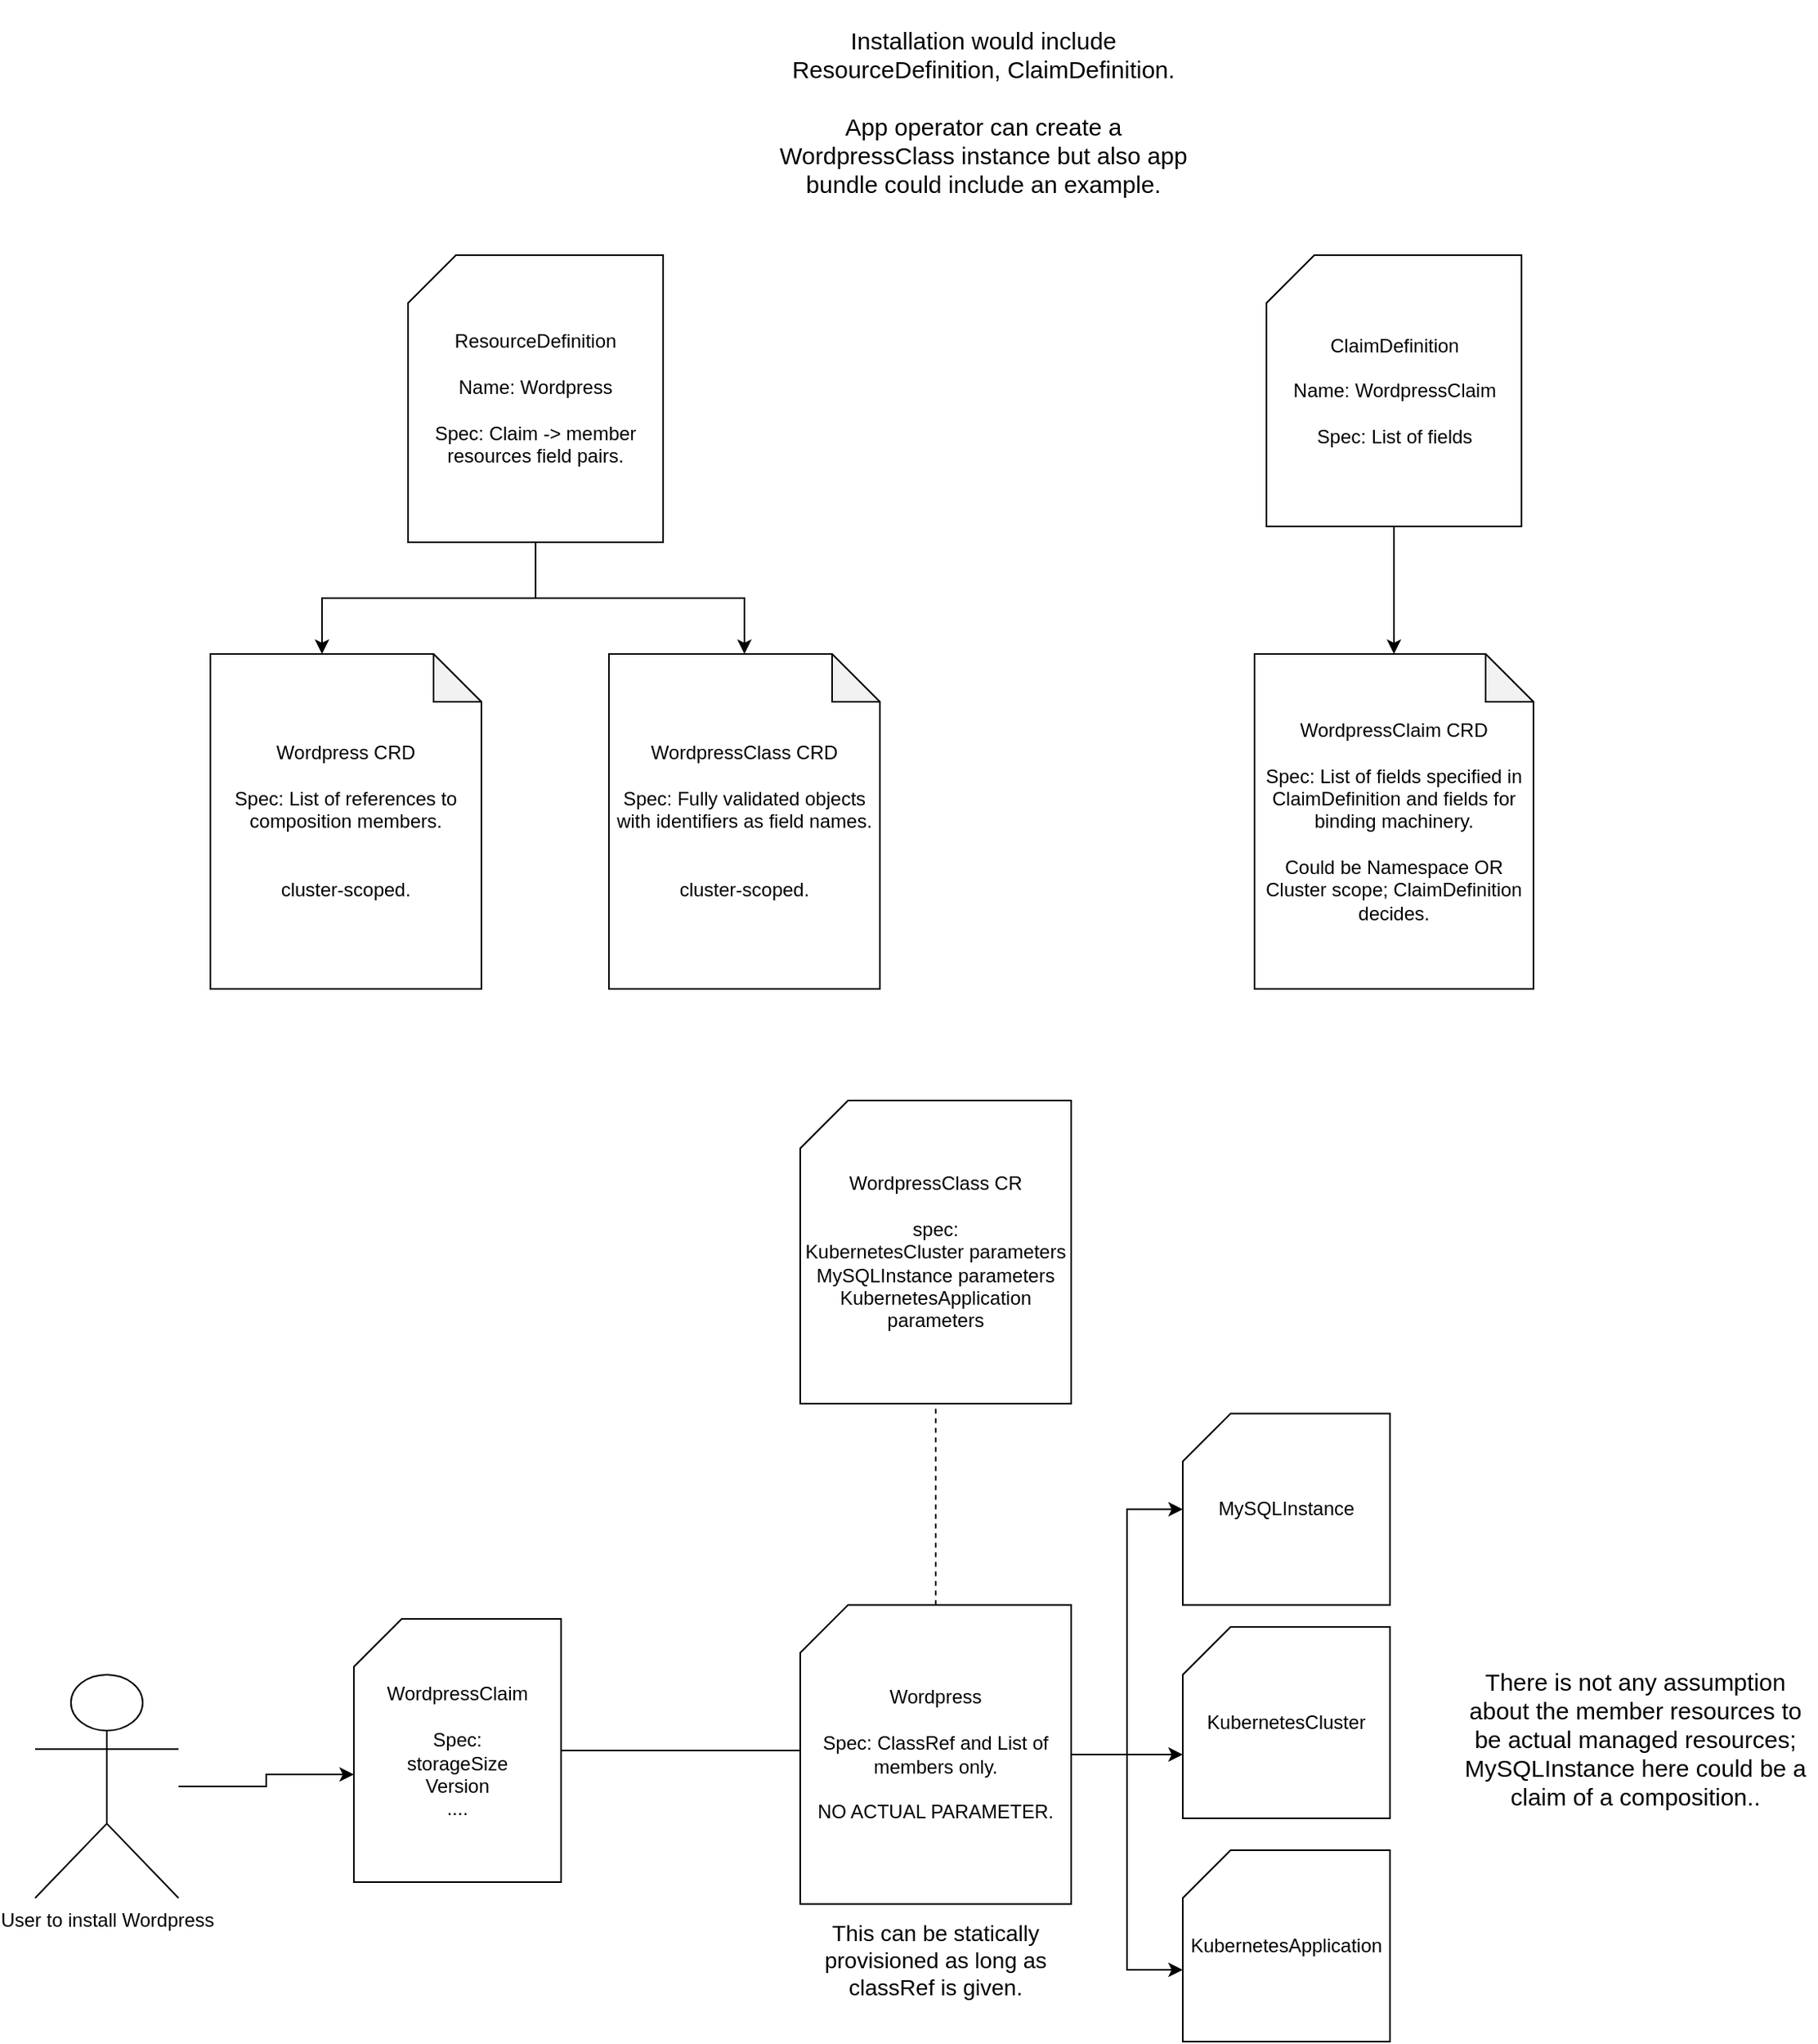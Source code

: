 <mxfile version="12.8.2" type="device"><diagram id="6erE9DaUTJslh1cGpKnX" name="Page-1"><mxGraphModel dx="1694" dy="2145" grid="1" gridSize="10" guides="1" tooltips="1" connect="1" arrows="1" fold="1" page="1" pageScale="1" pageWidth="827" pageHeight="1169" math="0" shadow="0"><root><mxCell id="0"/><mxCell id="1" parent="0"/><mxCell id="BPIbMWEfxbOh4vet3e8q-2" style="edgeStyle=orthogonalEdgeStyle;rounded=0;orthogonalLoop=1;jettySize=auto;html=1;" edge="1" parent="1" source="BPIbMWEfxbOh4vet3e8q-4" target="BPIbMWEfxbOh4vet3e8q-8"><mxGeometry relative="1" as="geometry"/></mxCell><mxCell id="BPIbMWEfxbOh4vet3e8q-3" style="edgeStyle=orthogonalEdgeStyle;rounded=0;orthogonalLoop=1;jettySize=auto;html=1;entryX=0;entryY=0;entryDx=70;entryDy=0;entryPerimeter=0;" edge="1" parent="1" source="BPIbMWEfxbOh4vet3e8q-4" target="BPIbMWEfxbOh4vet3e8q-7"><mxGeometry relative="1" as="geometry"/></mxCell><mxCell id="BPIbMWEfxbOh4vet3e8q-4" value="&lt;div&gt;ResourceDefinition&lt;/div&gt;&lt;div&gt;&lt;br&gt;&lt;/div&gt;&lt;div&gt;Name: Wordpress&lt;/div&gt;&lt;div&gt;&lt;br&gt;&lt;/div&gt;&lt;div&gt;Spec: Claim -&amp;gt; member resources field pairs.&lt;br&gt;&lt;/div&gt;" style="shape=card;whiteSpace=wrap;html=1;" vertex="1" parent="1"><mxGeometry x="264" y="-30" width="160" height="180" as="geometry"/></mxCell><mxCell id="BPIbMWEfxbOh4vet3e8q-5" style="edgeStyle=orthogonalEdgeStyle;rounded=0;orthogonalLoop=1;jettySize=auto;html=1;" edge="1" parent="1" source="BPIbMWEfxbOh4vet3e8q-6" target="BPIbMWEfxbOh4vet3e8q-9"><mxGeometry relative="1" as="geometry"/></mxCell><mxCell id="BPIbMWEfxbOh4vet3e8q-6" value="&lt;div&gt;ClaimDefinition&lt;/div&gt;&lt;div&gt;&lt;br&gt;&lt;/div&gt;&lt;div&gt;Name: WordpressClaim&lt;/div&gt;&lt;div&gt;&lt;br&gt;&lt;/div&gt;&lt;div&gt;Spec: List of fields&lt;br&gt;&lt;/div&gt;" style="shape=card;whiteSpace=wrap;html=1;" vertex="1" parent="1"><mxGeometry x="802.5" y="-30" width="160" height="170" as="geometry"/></mxCell><mxCell id="BPIbMWEfxbOh4vet3e8q-7" value="&lt;div&gt;Wordpress CRD&lt;/div&gt;&lt;div&gt;&lt;br&gt;&lt;/div&gt;&lt;div&gt;Spec: List of references to composition members.&lt;/div&gt;&lt;div&gt;&lt;br&gt;&lt;/div&gt;&lt;div&gt;&lt;br&gt;&lt;/div&gt;&lt;div&gt;cluster-scoped.&lt;br&gt;&lt;/div&gt;" style="shape=note;whiteSpace=wrap;html=1;backgroundOutline=1;darkOpacity=0.05;" vertex="1" parent="1"><mxGeometry x="140" y="220" width="170" height="210" as="geometry"/></mxCell><mxCell id="BPIbMWEfxbOh4vet3e8q-8" value="&lt;div&gt;WordpressClass CRD&lt;/div&gt;&lt;div&gt;&lt;br&gt;&lt;/div&gt;&lt;div&gt;Spec: Fully validated objects with identifiers as field names.&lt;br&gt;&lt;/div&gt;&lt;div&gt;&lt;br&gt;&lt;/div&gt;&lt;div&gt;&lt;br&gt;&lt;/div&gt;&lt;div&gt;cluster-scoped.&lt;br&gt;&lt;/div&gt;" style="shape=note;whiteSpace=wrap;html=1;backgroundOutline=1;darkOpacity=0.05;" vertex="1" parent="1"><mxGeometry x="390" y="220" width="170" height="210" as="geometry"/></mxCell><mxCell id="BPIbMWEfxbOh4vet3e8q-9" value="&lt;div&gt;WordpressClaim CRD&lt;/div&gt;&lt;div&gt;&lt;br&gt;&lt;/div&gt;&lt;div&gt;Spec: List of fields specified in ClaimDefinition and fields for binding machinery.&lt;/div&gt;&lt;div&gt;&lt;br&gt;&lt;/div&gt;&lt;div&gt;Could be Namespace OR Cluster scope; ClaimDefinition decides.&lt;br&gt;&lt;/div&gt;" style="shape=note;whiteSpace=wrap;html=1;backgroundOutline=1;darkOpacity=0.05;" vertex="1" parent="1"><mxGeometry x="795" y="220" width="175" height="210" as="geometry"/></mxCell><mxCell id="BPIbMWEfxbOh4vet3e8q-30" style="edgeStyle=orthogonalEdgeStyle;rounded=0;orthogonalLoop=1;jettySize=auto;html=1;entryX=0;entryY=0;entryDx=0;entryDy=97.5;entryPerimeter=0;" edge="1" parent="1" source="BPIbMWEfxbOh4vet3e8q-10" target="BPIbMWEfxbOh4vet3e8q-14"><mxGeometry relative="1" as="geometry"/></mxCell><mxCell id="BPIbMWEfxbOh4vet3e8q-10" value="User to install Wordpress" style="shape=umlActor;verticalLabelPosition=bottom;labelBackgroundColor=#ffffff;verticalAlign=top;html=1;outlineConnect=0;" vertex="1" parent="1"><mxGeometry x="30" y="860" width="90" height="140" as="geometry"/></mxCell><mxCell id="BPIbMWEfxbOh4vet3e8q-13" style="edgeStyle=orthogonalEdgeStyle;rounded=0;orthogonalLoop=1;jettySize=auto;html=1;entryX=0.059;entryY=0.487;entryDx=0;entryDy=0;entryPerimeter=0;" edge="1" parent="1" source="BPIbMWEfxbOh4vet3e8q-14" target="BPIbMWEfxbOh4vet3e8q-18"><mxGeometry relative="1" as="geometry"/></mxCell><mxCell id="BPIbMWEfxbOh4vet3e8q-14" value="&lt;div&gt;WordpressClaim&lt;/div&gt;&lt;div&gt;&lt;br&gt;&lt;/div&gt;&lt;div&gt;Spec:&lt;/div&gt;&lt;div&gt;storageSize&lt;/div&gt;&lt;div&gt;Version&lt;/div&gt;&lt;div&gt;....&lt;br&gt;&lt;/div&gt;" style="shape=card;whiteSpace=wrap;html=1;" vertex="1" parent="1"><mxGeometry x="230" y="825" width="130" height="165" as="geometry"/></mxCell><mxCell id="BPIbMWEfxbOh4vet3e8q-15" style="edgeStyle=orthogonalEdgeStyle;rounded=0;orthogonalLoop=1;jettySize=auto;html=1;" edge="1" parent="1" source="BPIbMWEfxbOh4vet3e8q-18" target="BPIbMWEfxbOh4vet3e8q-21"><mxGeometry relative="1" as="geometry"/></mxCell><mxCell id="BPIbMWEfxbOh4vet3e8q-16" style="edgeStyle=orthogonalEdgeStyle;rounded=0;orthogonalLoop=1;jettySize=auto;html=1;entryX=0;entryY=0;entryDx=0;entryDy=80;entryPerimeter=0;" edge="1" parent="1" source="BPIbMWEfxbOh4vet3e8q-18" target="BPIbMWEfxbOh4vet3e8q-20"><mxGeometry relative="1" as="geometry"/></mxCell><mxCell id="BPIbMWEfxbOh4vet3e8q-17" style="edgeStyle=orthogonalEdgeStyle;rounded=0;orthogonalLoop=1;jettySize=auto;html=1;entryX=0;entryY=0;entryDx=0;entryDy=75;entryPerimeter=0;" edge="1" parent="1" source="BPIbMWEfxbOh4vet3e8q-18" target="BPIbMWEfxbOh4vet3e8q-19"><mxGeometry relative="1" as="geometry"/></mxCell><mxCell id="BPIbMWEfxbOh4vet3e8q-18" value="&lt;div&gt;Wordpress&lt;/div&gt;&lt;div&gt;&lt;br&gt;&lt;/div&gt;&lt;div&gt;Spec: ClassRef and List of members only.&lt;/div&gt;&lt;div&gt;&lt;br&gt;&lt;/div&gt;&lt;div&gt;NO ACTUAL PARAMETER.&lt;br&gt;&lt;/div&gt;" style="shape=card;whiteSpace=wrap;html=1;" vertex="1" parent="1"><mxGeometry x="510" y="816.25" width="170" height="187.5" as="geometry"/></mxCell><mxCell id="BPIbMWEfxbOh4vet3e8q-19" value="KubernetesApplication" style="shape=card;whiteSpace=wrap;html=1;" vertex="1" parent="1"><mxGeometry x="750" y="970" width="130" height="120" as="geometry"/></mxCell><mxCell id="BPIbMWEfxbOh4vet3e8q-20" value="KubernetesCluster" style="shape=card;whiteSpace=wrap;html=1;" vertex="1" parent="1"><mxGeometry x="750" y="830" width="130" height="120" as="geometry"/></mxCell><mxCell id="BPIbMWEfxbOh4vet3e8q-21" value="MySQLInstance" style="shape=card;whiteSpace=wrap;html=1;" vertex="1" parent="1"><mxGeometry x="750" y="696.25" width="130" height="120" as="geometry"/></mxCell><mxCell id="BPIbMWEfxbOh4vet3e8q-22" value="&lt;div&gt;WordpressClass CR&lt;/div&gt;&lt;div&gt;&lt;br&gt;&lt;/div&gt;&lt;div&gt;spec:&lt;/div&gt;&lt;div&gt;KubernetesCluster parameters&lt;/div&gt;&lt;div&gt;MySQLInstance parameters&lt;/div&gt;&lt;div&gt;KubernetesApplication parameters&lt;br&gt;&lt;/div&gt;" style="shape=card;whiteSpace=wrap;html=1;" vertex="1" parent="1"><mxGeometry x="510" y="500" width="170" height="190" as="geometry"/></mxCell><mxCell id="BPIbMWEfxbOh4vet3e8q-23" value="" style="endArrow=none;dashed=1;html=1;entryX=0.5;entryY=1;entryDx=0;entryDy=0;entryPerimeter=0;exitX=0.5;exitY=0;exitDx=0;exitDy=0;exitPerimeter=0;" edge="1" parent="1" source="BPIbMWEfxbOh4vet3e8q-18" target="BPIbMWEfxbOh4vet3e8q-22"><mxGeometry width="50" height="50" relative="1" as="geometry"><mxPoint x="320" y="790" as="sourcePoint"/><mxPoint x="370" y="740" as="targetPoint"/></mxGeometry></mxCell><mxCell id="BPIbMWEfxbOh4vet3e8q-25" value="This can be statically provisioned as long as classRef is given." style="text;html=1;strokeColor=none;fillColor=none;align=center;verticalAlign=middle;whiteSpace=wrap;rounded=0;fontSize=14;" vertex="1" parent="1"><mxGeometry x="515" y="1003.75" width="160" height="70" as="geometry"/></mxCell><mxCell id="BPIbMWEfxbOh4vet3e8q-26" value="&lt;div style=&quot;font-size: 15px&quot;&gt;There is not any assumption about the member resources to be actual managed resources; MySQLInstance here could be a claim of a composition..&lt;br&gt;&lt;/div&gt;" style="text;html=1;strokeColor=none;fillColor=none;align=center;verticalAlign=middle;whiteSpace=wrap;rounded=0;fontSize=15;" vertex="1" parent="1"><mxGeometry x="920" y="830" width="227.5" height="140" as="geometry"/></mxCell><mxCell id="BPIbMWEfxbOh4vet3e8q-31" value="&lt;div style=&quot;font-size: 15px&quot;&gt;&lt;font style=&quot;font-size: 15px&quot;&gt;Installation would include ResourceDefinition, ClaimDefinition.&lt;/font&gt;&lt;/div&gt;&lt;div style=&quot;font-size: 15px&quot;&gt;&lt;font style=&quot;font-size: 15px&quot;&gt;&lt;br&gt;&lt;/font&gt;&lt;/div&gt;&lt;div style=&quot;font-size: 15px&quot;&gt;&lt;font style=&quot;font-size: 15px&quot;&gt;App operator can create a WordpressClass instance but also app bundle could include an example.&lt;br&gt;&lt;/font&gt;&lt;/div&gt;" style="text;html=1;strokeColor=none;fillColor=none;align=center;verticalAlign=middle;whiteSpace=wrap;rounded=0;" vertex="1" parent="1"><mxGeometry x="490" y="-190" width="270" height="140" as="geometry"/></mxCell></root></mxGraphModel></diagram></mxfile>